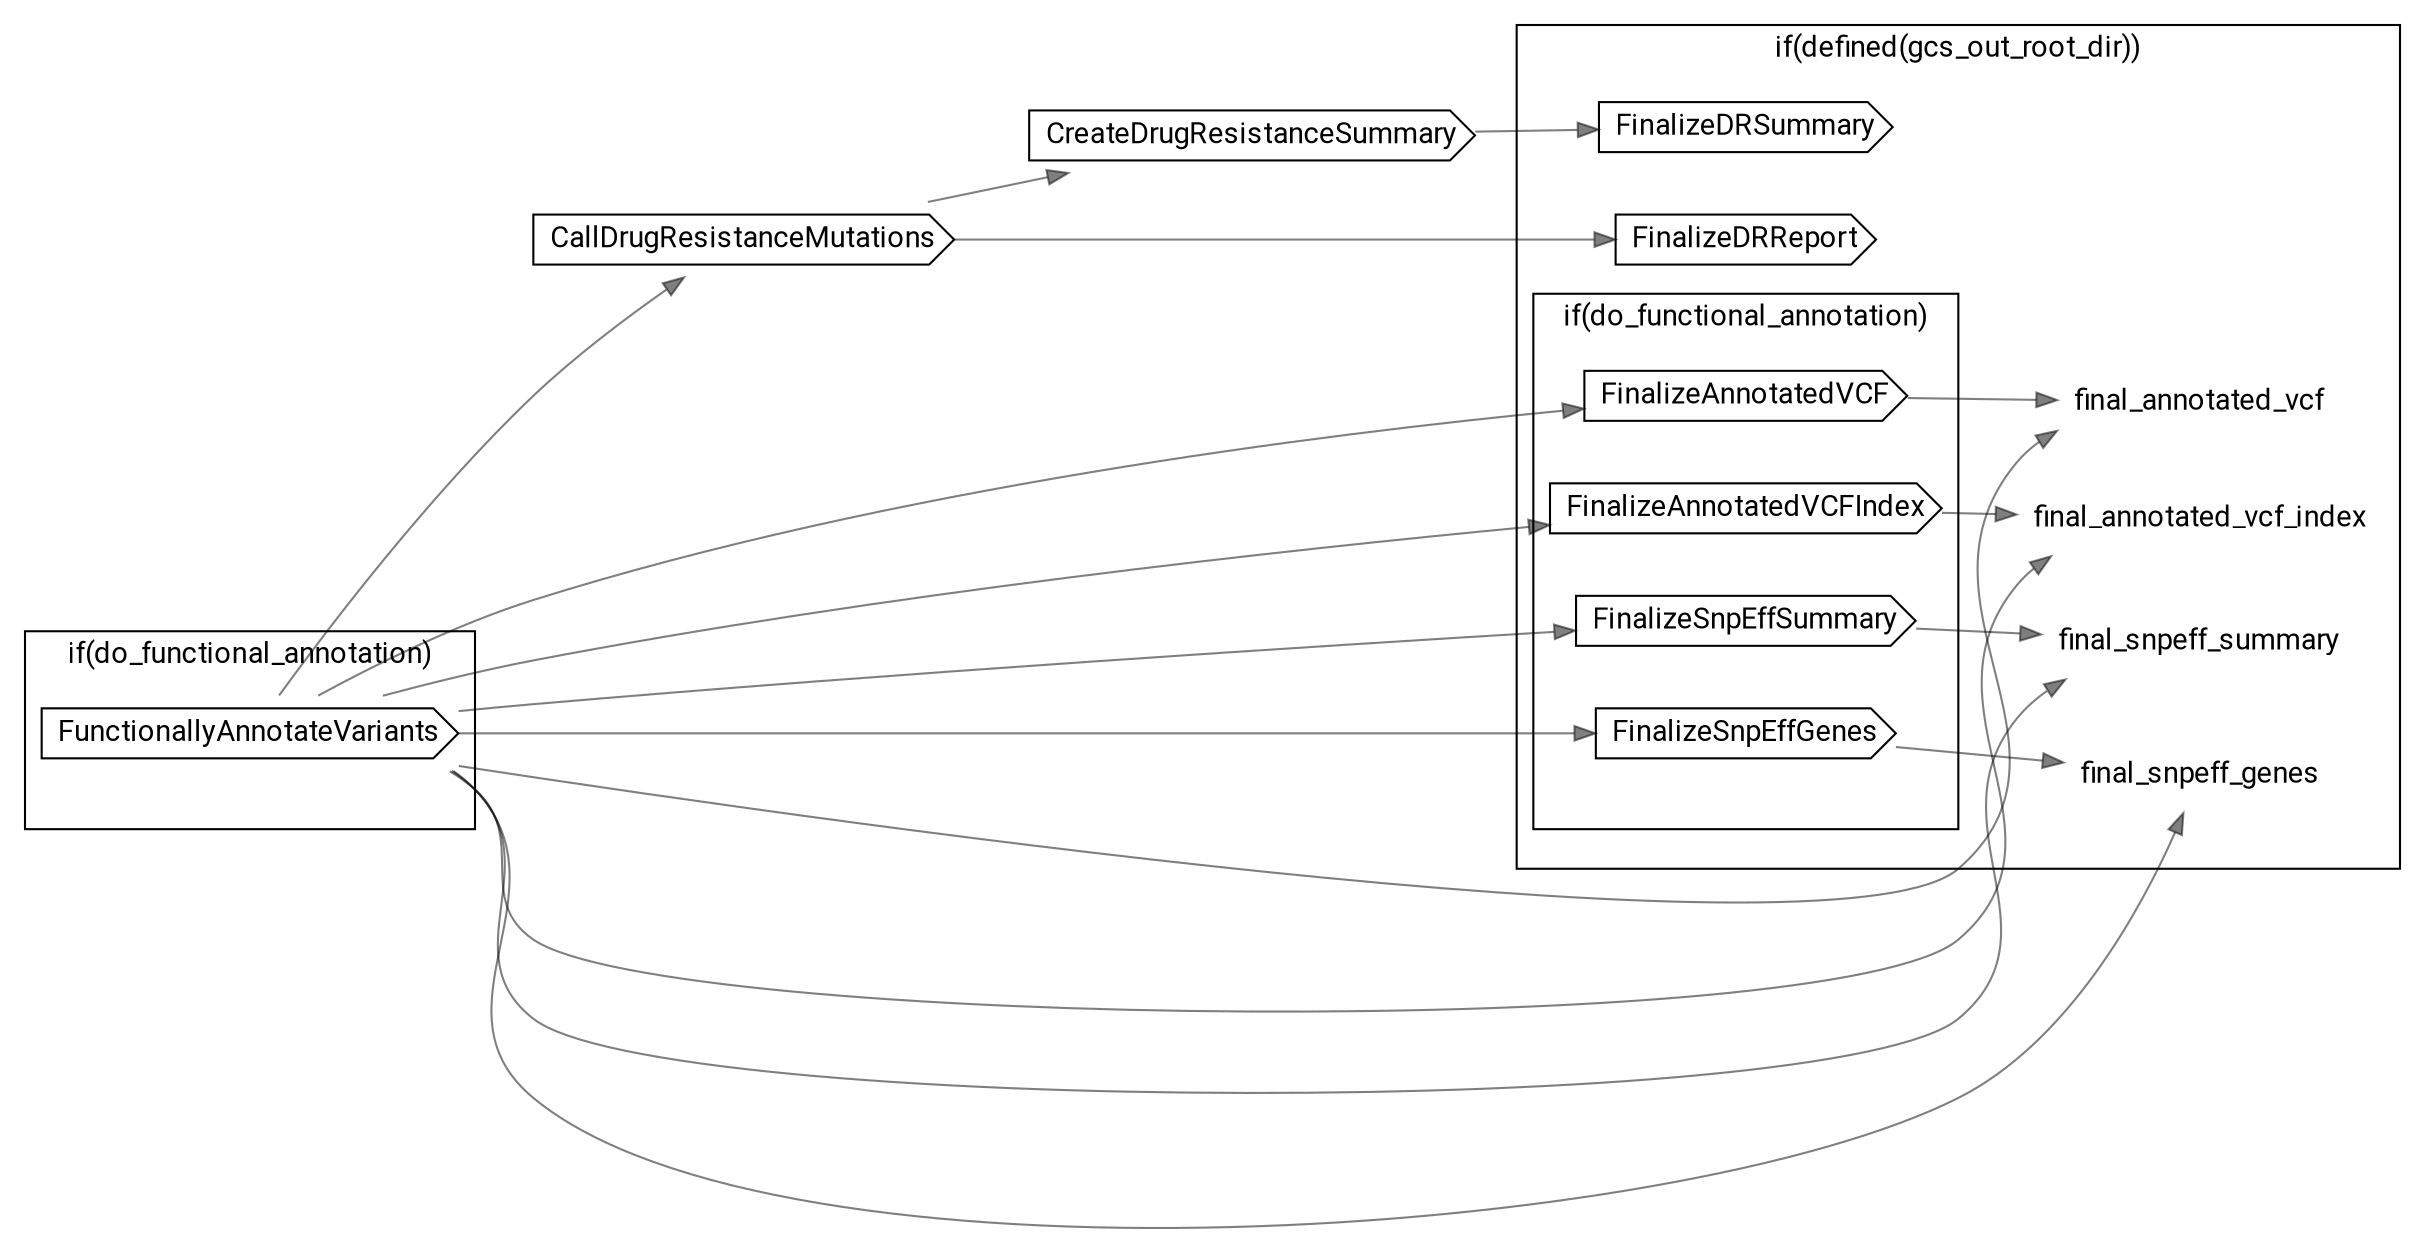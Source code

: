 // PfalciparumTypeDrugResistanceMarkers
digraph {
	compound=true rankdir=LR
	node [fontname=Roboto]
	edge [color="#00000080"]
	subgraph "cluster-if-L43C5" {
		fontname=Roboto label="if(do_functional_annotation)" rank=same
		"call-FunctionallyAnnotateVariants" [label=FunctionallyAnnotateVariants shape=cds]
		"if-L43C5" [label="" height=0 margin=0 style=invis width=0]
	}
	"call-CallDrugResistanceMutations" [label=CallDrugResistanceMutations shape=cds]
	"call-CreateDrugResistanceSummary" [label=CreateDrugResistanceSummary shape=cds]
	subgraph "cluster-if-L62C5" {
		fontname=Roboto label="if(defined(gcs_out_root_dir))" rank=same
		"call-FinalizeDRReport" [label=FinalizeDRReport shape=cds]
		"call-FinalizeDRSummary" [label=FinalizeDRSummary shape=cds]
		subgraph "cluster-if-L72C9" {
			fontname=Roboto label="if(do_functional_annotation)" rank=same
			"call-FinalizeAnnotatedVCF" [label=FinalizeAnnotatedVCF shape=cds]
			"call-FinalizeAnnotatedVCFIndex" [label=FinalizeAnnotatedVCFIndex shape=cds]
			"call-FinalizeSnpEffSummary" [label=FinalizeSnpEffSummary shape=cds]
			"call-FinalizeSnpEffGenes" [label=FinalizeSnpEffGenes shape=cds]
			"if-L72C9" [label="" height=0 margin=0 style=invis width=0]
		}
		"decl-final_annotated_vcf" [label=final_annotated_vcf shape=plaintext]
		"decl-final_annotated_vcf_index" [label=final_annotated_vcf_index shape=plaintext]
		"decl-final_snpeff_summary" [label=final_snpeff_summary shape=plaintext]
		"decl-final_snpeff_genes" [label=final_snpeff_genes shape=plaintext]
		"if-L62C5" [label="" height=0 margin=0 style=invis width=0]
	}
	"call-FunctionallyAnnotateVariants" -> "call-CallDrugResistanceMutations"
	"call-CallDrugResistanceMutations" -> "call-CreateDrugResistanceSummary"
	"call-CallDrugResistanceMutations" -> "call-FinalizeDRReport"
	"call-CreateDrugResistanceSummary" -> "call-FinalizeDRSummary"
	"call-FunctionallyAnnotateVariants" -> "call-FinalizeAnnotatedVCF"
	"call-FunctionallyAnnotateVariants" -> "call-FinalizeAnnotatedVCFIndex"
	"call-FunctionallyAnnotateVariants" -> "call-FinalizeSnpEffSummary"
	"call-FunctionallyAnnotateVariants" -> "call-FinalizeSnpEffGenes"
	"call-FunctionallyAnnotateVariants" -> "decl-final_annotated_vcf"
	"call-FinalizeAnnotatedVCF" -> "decl-final_annotated_vcf"
	"call-FinalizeAnnotatedVCFIndex" -> "decl-final_annotated_vcf_index"
	"call-FunctionallyAnnotateVariants" -> "decl-final_annotated_vcf_index"
	"call-FunctionallyAnnotateVariants" -> "decl-final_snpeff_summary"
	"call-FinalizeSnpEffSummary" -> "decl-final_snpeff_summary"
	"call-FinalizeSnpEffGenes" -> "decl-final_snpeff_genes"
	"call-FunctionallyAnnotateVariants" -> "decl-final_snpeff_genes"
}
